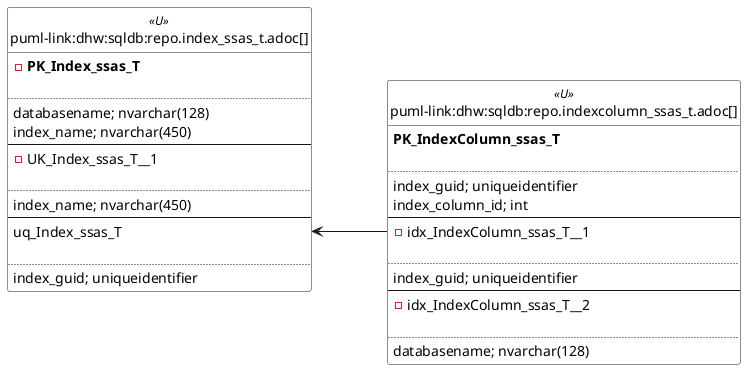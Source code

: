 @startuml
left to right direction
'top to bottom direction
hide circle
'avoide "." issues:
set namespaceSeparator none


skinparam class {
  BackgroundColor White
  BackgroundColor<<FN>> Yellow
  BackgroundColor<<FS>> Yellow
  BackgroundColor<<FT>> LightGray
  BackgroundColor<<IF>> Yellow
  BackgroundColor<<IS>> Yellow
  BackgroundColor<<P>> Aqua
  BackgroundColor<<PC>> Aqua
  BackgroundColor<<SN>> Yellow
  BackgroundColor<<SO>> SlateBlue
  BackgroundColor<<TF>> LightGray
  BackgroundColor<<TR>> Tomato
  BackgroundColor<<U>> White
  BackgroundColor<<V>> WhiteSmoke
  BackgroundColor<<X>> Aqua
  BackgroundColor<<external>> AliceBlue
}


entity "puml-link:dhw:sqldb:repo.index_ssas_t.adoc[]" as repo.Index_ssas_T << U >> {
- **PK_Index_ssas_T**

..
databasename; nvarchar(128)
index_name; nvarchar(450)
--
- UK_Index_ssas_T__1

..
index_name; nvarchar(450)
--
uq_Index_ssas_T

..
index_guid; uniqueidentifier
}

entity "puml-link:dhw:sqldb:repo.indexcolumn_ssas_t.adoc[]" as repo.IndexColumn_ssas_T << U >> {
**PK_IndexColumn_ssas_T**

..
index_guid; uniqueidentifier
index_column_id; int
--
- idx_IndexColumn_ssas_T__1

..
index_guid; uniqueidentifier
--
- idx_IndexColumn_ssas_T__2

..
databasename; nvarchar(128)
}

"repo.Index_ssas_T::uq_Index_ssas_T" <-- "repo.IndexColumn_ssas_T::idx_IndexColumn_ssas_T__1"
@enduml

